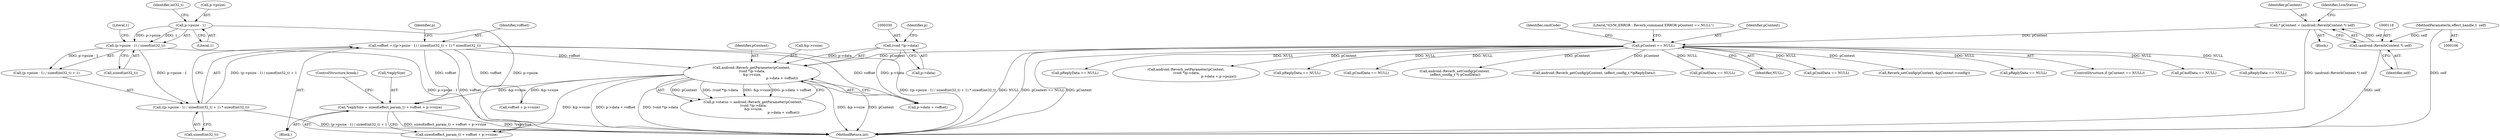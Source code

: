 digraph "0_Android_aeea52da00d210587fb3ed895de3d5f2e0264c88_6@API" {
"1000343" [label="(Call,*replySize = sizeof(effect_param_t) + voffset + p->vsize)"];
"1000308" [label="(Call,voffset = ((p->psize - 1) / sizeof(int32_t) + 1) * sizeof(int32_t))"];
"1000310" [label="(Call,((p->psize - 1) / sizeof(int32_t) + 1) * sizeof(int32_t))"];
"1000312" [label="(Call,(p->psize - 1) / sizeof(int32_t))"];
"1000313" [label="(Call,p->psize - 1)"];
"1000327" [label="(Call,android::Reverb_getParameter(pContext,\n (void *)p->data,\n &p->vsize,\n                                                          p->data + voffset))"];
"1000127" [label="(Call,pContext == NULL)"];
"1000115" [label="(Call,* pContext = (android::ReverbContext *) self)"];
"1000117" [label="(Call,(android::ReverbContext *) self)"];
"1000107" [label="(MethodParameterIn,effect_handle_t  self)"];
"1000329" [label="(Call,(void *)p->data)"];
"1000325" [label="(Identifier,p)"];
"1000313" [label="(Call,p->psize - 1)"];
"1000311" [label="(Call,(p->psize - 1) / sizeof(int32_t) + 1)"];
"1000338" [label="(Call,p->data + voffset)"];
"1000317" [label="(Literal,1)"];
"1000334" [label="(Call,&p->vsize)"];
"1000115" [label="(Call,* pContext = (android::ReverbContext *) self)"];
"1000113" [label="(Block,)"];
"1000309" [label="(Identifier,voffset)"];
"1000431" [label="(Call,pReplyData == NULL)"];
"1000126" [label="(ControlStructure,if (pContext == NULL))"];
"1000543" [label="(Call,pCmdData == NULL)"];
"1000211" [label="(Call,pReplyData == NULL)"];
"1000668" [label="(MethodReturn,int)"];
"1000346" [label="(Call,sizeof(effect_param_t) + voffset + p->vsize)"];
"1000354" [label="(ControlStructure,break;)"];
"1000319" [label="(Identifier,int32_t)"];
"1000327" [label="(Call,android::Reverb_getParameter(pContext,\n (void *)p->data,\n &p->vsize,\n                                                          p->data + voffset))"];
"1000142" [label="(Call,pReplyData == NULL)"];
"1000318" [label="(Call,sizeof(int32_t))"];
"1000312" [label="(Call,(p->psize - 1) / sizeof(int32_t))"];
"1000314" [label="(Call,p->psize)"];
"1000310" [label="(Call,((p->psize - 1) / sizeof(int32_t) + 1) * sizeof(int32_t))"];
"1000329" [label="(Call,(void *)p->data)"];
"1000413" [label="(Call,android::Reverb_setParameter(pContext,\n (void *)p->data,\n                                                              p->data + p->psize))"];
"1000502" [label="(Call,pReplyData == NULL)"];
"1000253" [label="(Call,pCmdData == NULL)"];
"1000137" [label="(Identifier,cmdCode)"];
"1000202" [label="(Call,android::Reverb_setConfig(pContext,\n (effect_config_t *) pCmdData))"];
"1000116" [label="(Identifier,pContext)"];
"1000107" [label="(MethodParameterIn,effect_handle_t  self)"];
"1000229" [label="(Call,android::Reverb_getConfig(pContext, (effect_config_t *)pReplyData))"];
"1000244" [label="(Block,)"];
"1000308" [label="(Call,voffset = ((p->psize - 1) / sizeof(int32_t) + 1) * sizeof(int32_t))"];
"1000328" [label="(Identifier,pContext)"];
"1000170" [label="(Call,pCmdData == NULL)"];
"1000331" [label="(Call,p->data)"];
"1000117" [label="(Call,(android::ReverbContext *) self)"];
"1000323" [label="(Call,p->status = android::Reverb_getParameter(pContext,\n (void *)p->data,\n &p->vsize,\n                                                          p->data + voffset))"];
"1000343" [label="(Call,*replySize = sizeof(effect_param_t) + voffset + p->vsize)"];
"1000320" [label="(Literal,1)"];
"1000129" [label="(Identifier,NULL)"];
"1000359" [label="(Call,pCmdData == NULL)"];
"1000344" [label="(Call,*replySize)"];
"1000321" [label="(Call,sizeof(int32_t))"];
"1000119" [label="(Identifier,self)"];
"1000127" [label="(Call,pContext == NULL)"];
"1000132" [label="(Literal,\"\tLVM_ERROR : Reverb_command ERROR pContext == NULL\")"];
"1000128" [label="(Identifier,pContext)"];
"1000236" [label="(Call,Reverb_setConfig(pContext, &pContext->config))"];
"1000124" [label="(Identifier,LvmStatus)"];
"1000336" [label="(Identifier,p)"];
"1000349" [label="(Call,voffset + p->vsize)"];
"1000343" -> "1000244"  [label="AST: "];
"1000343" -> "1000346"  [label="CFG: "];
"1000344" -> "1000343"  [label="AST: "];
"1000346" -> "1000343"  [label="AST: "];
"1000354" -> "1000343"  [label="CFG: "];
"1000343" -> "1000668"  [label="DDG: *replySize"];
"1000343" -> "1000668"  [label="DDG: sizeof(effect_param_t) + voffset + p->vsize"];
"1000308" -> "1000343"  [label="DDG: voffset"];
"1000327" -> "1000343"  [label="DDG: &p->vsize"];
"1000308" -> "1000244"  [label="AST: "];
"1000308" -> "1000310"  [label="CFG: "];
"1000309" -> "1000308"  [label="AST: "];
"1000310" -> "1000308"  [label="AST: "];
"1000325" -> "1000308"  [label="CFG: "];
"1000308" -> "1000668"  [label="DDG: ((p->psize - 1) / sizeof(int32_t) + 1) * sizeof(int32_t)"];
"1000310" -> "1000308"  [label="DDG: (p->psize - 1) / sizeof(int32_t) + 1"];
"1000308" -> "1000327"  [label="DDG: voffset"];
"1000308" -> "1000338"  [label="DDG: voffset"];
"1000308" -> "1000346"  [label="DDG: voffset"];
"1000308" -> "1000349"  [label="DDG: voffset"];
"1000310" -> "1000321"  [label="CFG: "];
"1000311" -> "1000310"  [label="AST: "];
"1000321" -> "1000310"  [label="AST: "];
"1000310" -> "1000668"  [label="DDG: (p->psize - 1) / sizeof(int32_t) + 1"];
"1000312" -> "1000310"  [label="DDG: p->psize - 1"];
"1000312" -> "1000311"  [label="AST: "];
"1000312" -> "1000318"  [label="CFG: "];
"1000313" -> "1000312"  [label="AST: "];
"1000318" -> "1000312"  [label="AST: "];
"1000320" -> "1000312"  [label="CFG: "];
"1000312" -> "1000668"  [label="DDG: p->psize - 1"];
"1000312" -> "1000311"  [label="DDG: p->psize - 1"];
"1000313" -> "1000312"  [label="DDG: p->psize"];
"1000313" -> "1000312"  [label="DDG: 1"];
"1000313" -> "1000317"  [label="CFG: "];
"1000314" -> "1000313"  [label="AST: "];
"1000317" -> "1000313"  [label="AST: "];
"1000319" -> "1000313"  [label="CFG: "];
"1000313" -> "1000668"  [label="DDG: p->psize"];
"1000327" -> "1000323"  [label="AST: "];
"1000327" -> "1000338"  [label="CFG: "];
"1000328" -> "1000327"  [label="AST: "];
"1000329" -> "1000327"  [label="AST: "];
"1000334" -> "1000327"  [label="AST: "];
"1000338" -> "1000327"  [label="AST: "];
"1000323" -> "1000327"  [label="CFG: "];
"1000327" -> "1000668"  [label="DDG: &p->vsize"];
"1000327" -> "1000668"  [label="DDG: pContext"];
"1000327" -> "1000668"  [label="DDG: p->data + voffset"];
"1000327" -> "1000668"  [label="DDG: (void *)p->data"];
"1000327" -> "1000323"  [label="DDG: pContext"];
"1000327" -> "1000323"  [label="DDG: (void *)p->data"];
"1000327" -> "1000323"  [label="DDG: &p->vsize"];
"1000327" -> "1000323"  [label="DDG: p->data + voffset"];
"1000127" -> "1000327"  [label="DDG: pContext"];
"1000329" -> "1000327"  [label="DDG: p->data"];
"1000327" -> "1000346"  [label="DDG: &p->vsize"];
"1000327" -> "1000349"  [label="DDG: &p->vsize"];
"1000127" -> "1000126"  [label="AST: "];
"1000127" -> "1000129"  [label="CFG: "];
"1000128" -> "1000127"  [label="AST: "];
"1000129" -> "1000127"  [label="AST: "];
"1000132" -> "1000127"  [label="CFG: "];
"1000137" -> "1000127"  [label="CFG: "];
"1000127" -> "1000668"  [label="DDG: NULL"];
"1000127" -> "1000668"  [label="DDG: pContext == NULL"];
"1000127" -> "1000668"  [label="DDG: pContext"];
"1000115" -> "1000127"  [label="DDG: pContext"];
"1000127" -> "1000142"  [label="DDG: NULL"];
"1000127" -> "1000170"  [label="DDG: NULL"];
"1000127" -> "1000202"  [label="DDG: pContext"];
"1000127" -> "1000211"  [label="DDG: NULL"];
"1000127" -> "1000229"  [label="DDG: pContext"];
"1000127" -> "1000236"  [label="DDG: pContext"];
"1000127" -> "1000253"  [label="DDG: NULL"];
"1000127" -> "1000359"  [label="DDG: NULL"];
"1000127" -> "1000413"  [label="DDG: pContext"];
"1000127" -> "1000431"  [label="DDG: NULL"];
"1000127" -> "1000502"  [label="DDG: NULL"];
"1000127" -> "1000543"  [label="DDG: NULL"];
"1000115" -> "1000113"  [label="AST: "];
"1000115" -> "1000117"  [label="CFG: "];
"1000116" -> "1000115"  [label="AST: "];
"1000117" -> "1000115"  [label="AST: "];
"1000124" -> "1000115"  [label="CFG: "];
"1000115" -> "1000668"  [label="DDG: (android::ReverbContext *) self"];
"1000117" -> "1000115"  [label="DDG: self"];
"1000117" -> "1000119"  [label="CFG: "];
"1000118" -> "1000117"  [label="AST: "];
"1000119" -> "1000117"  [label="AST: "];
"1000117" -> "1000668"  [label="DDG: self"];
"1000107" -> "1000117"  [label="DDG: self"];
"1000107" -> "1000106"  [label="AST: "];
"1000107" -> "1000668"  [label="DDG: self"];
"1000329" -> "1000331"  [label="CFG: "];
"1000330" -> "1000329"  [label="AST: "];
"1000331" -> "1000329"  [label="AST: "];
"1000336" -> "1000329"  [label="CFG: "];
"1000329" -> "1000338"  [label="DDG: p->data"];
}
